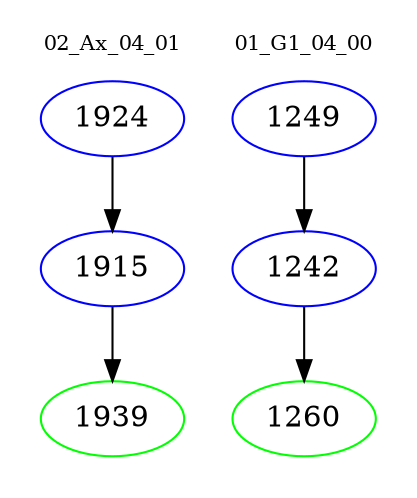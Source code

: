 digraph{
subgraph cluster_0 {
color = white
label = "02_Ax_04_01";
fontsize=10;
T0_1924 [label="1924", color="blue"]
T0_1924 -> T0_1915 [color="black"]
T0_1915 [label="1915", color="blue"]
T0_1915 -> T0_1939 [color="black"]
T0_1939 [label="1939", color="green"]
}
subgraph cluster_1 {
color = white
label = "01_G1_04_00";
fontsize=10;
T1_1249 [label="1249", color="blue"]
T1_1249 -> T1_1242 [color="black"]
T1_1242 [label="1242", color="blue"]
T1_1242 -> T1_1260 [color="black"]
T1_1260 [label="1260", color="green"]
}
}
